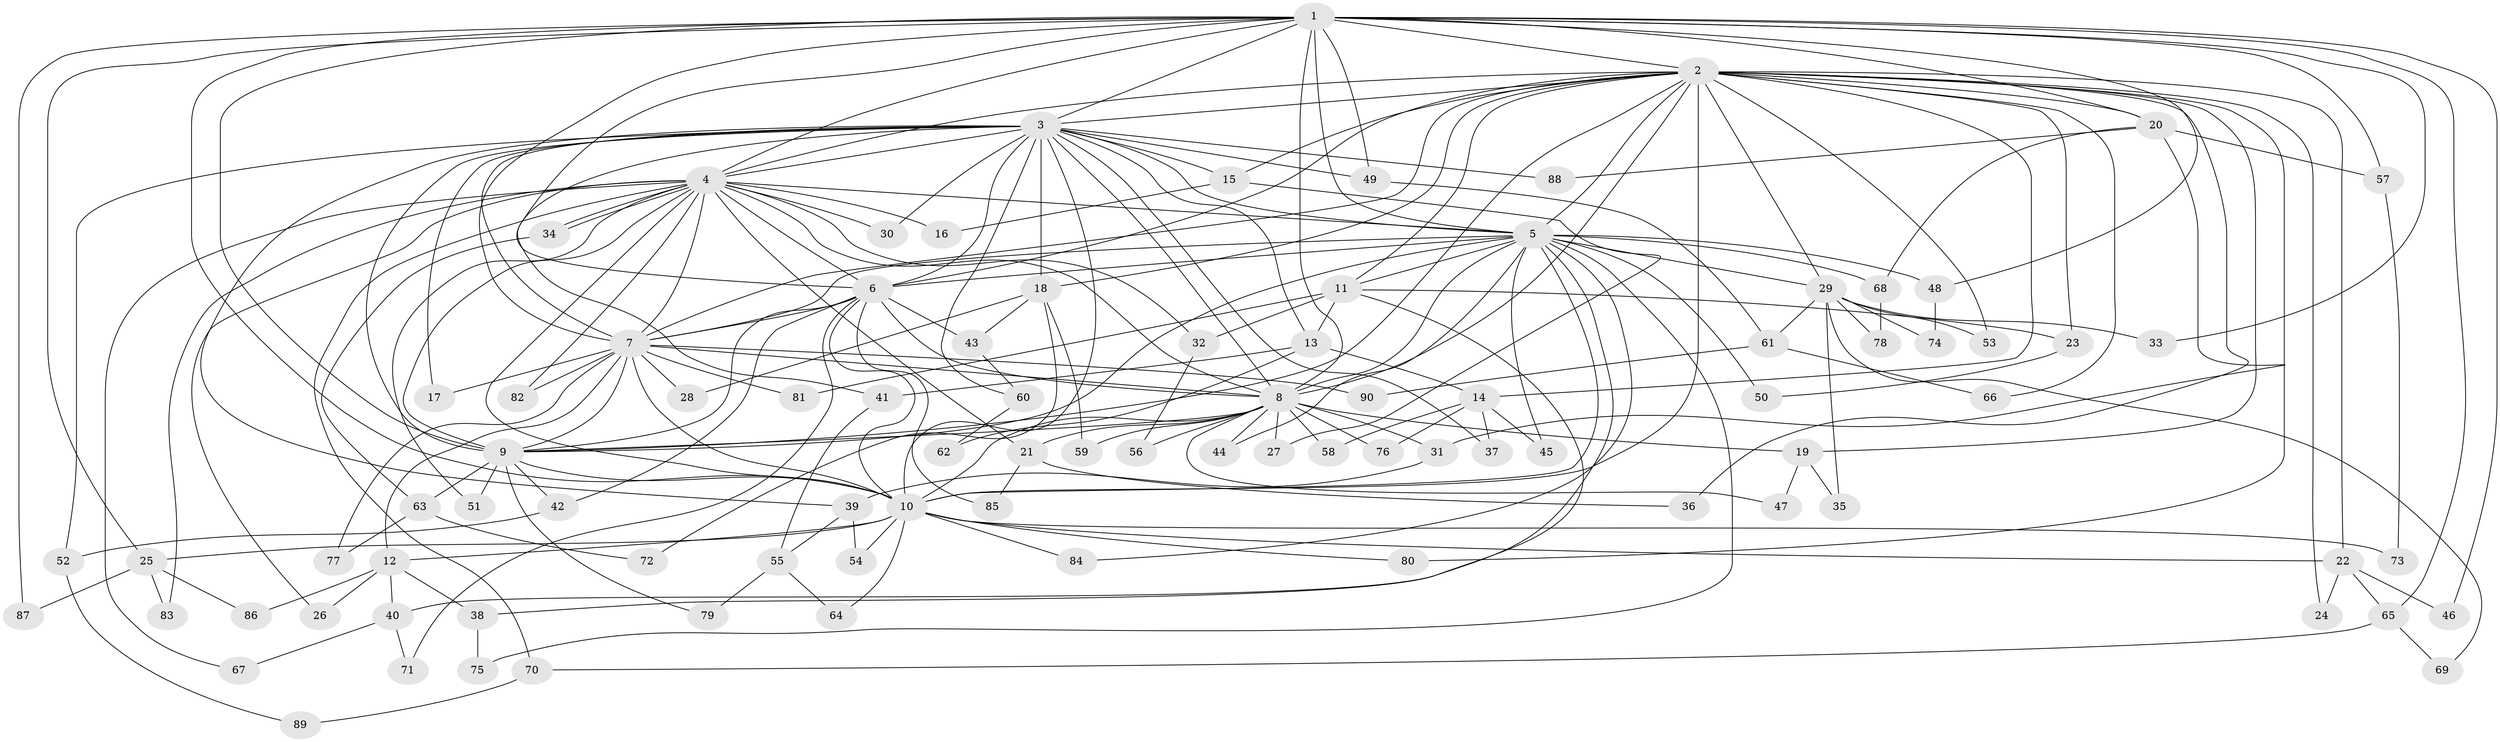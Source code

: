 // Generated by graph-tools (version 1.1) at 2025/14/03/09/25 04:14:01]
// undirected, 90 vertices, 205 edges
graph export_dot {
graph [start="1"]
  node [color=gray90,style=filled];
  1;
  2;
  3;
  4;
  5;
  6;
  7;
  8;
  9;
  10;
  11;
  12;
  13;
  14;
  15;
  16;
  17;
  18;
  19;
  20;
  21;
  22;
  23;
  24;
  25;
  26;
  27;
  28;
  29;
  30;
  31;
  32;
  33;
  34;
  35;
  36;
  37;
  38;
  39;
  40;
  41;
  42;
  43;
  44;
  45;
  46;
  47;
  48;
  49;
  50;
  51;
  52;
  53;
  54;
  55;
  56;
  57;
  58;
  59;
  60;
  61;
  62;
  63;
  64;
  65;
  66;
  67;
  68;
  69;
  70;
  71;
  72;
  73;
  74;
  75;
  76;
  77;
  78;
  79;
  80;
  81;
  82;
  83;
  84;
  85;
  86;
  87;
  88;
  89;
  90;
  1 -- 2;
  1 -- 3;
  1 -- 4;
  1 -- 5;
  1 -- 6;
  1 -- 7;
  1 -- 8;
  1 -- 9;
  1 -- 10;
  1 -- 20;
  1 -- 25;
  1 -- 33;
  1 -- 46;
  1 -- 48;
  1 -- 49;
  1 -- 57;
  1 -- 65;
  1 -- 87;
  2 -- 3;
  2 -- 4;
  2 -- 5;
  2 -- 6;
  2 -- 7;
  2 -- 8;
  2 -- 9;
  2 -- 10;
  2 -- 11;
  2 -- 14;
  2 -- 15;
  2 -- 18;
  2 -- 19;
  2 -- 20;
  2 -- 22;
  2 -- 23;
  2 -- 24;
  2 -- 29;
  2 -- 36;
  2 -- 53;
  2 -- 66;
  2 -- 80;
  3 -- 4;
  3 -- 5;
  3 -- 6;
  3 -- 7;
  3 -- 8;
  3 -- 9;
  3 -- 10;
  3 -- 13;
  3 -- 15;
  3 -- 17;
  3 -- 18;
  3 -- 30;
  3 -- 37;
  3 -- 39;
  3 -- 41;
  3 -- 49;
  3 -- 52;
  3 -- 60;
  3 -- 88;
  4 -- 5;
  4 -- 6;
  4 -- 7;
  4 -- 8;
  4 -- 9;
  4 -- 10;
  4 -- 16;
  4 -- 21;
  4 -- 26;
  4 -- 30;
  4 -- 32;
  4 -- 34;
  4 -- 34;
  4 -- 51;
  4 -- 67;
  4 -- 70;
  4 -- 82;
  4 -- 83;
  5 -- 6;
  5 -- 7;
  5 -- 8;
  5 -- 9;
  5 -- 10;
  5 -- 11;
  5 -- 29;
  5 -- 40;
  5 -- 44;
  5 -- 45;
  5 -- 48;
  5 -- 50;
  5 -- 68;
  5 -- 75;
  5 -- 84;
  6 -- 7;
  6 -- 8;
  6 -- 9;
  6 -- 10;
  6 -- 42;
  6 -- 43;
  6 -- 71;
  6 -- 85;
  7 -- 8;
  7 -- 9;
  7 -- 10;
  7 -- 12;
  7 -- 17;
  7 -- 28;
  7 -- 77;
  7 -- 81;
  7 -- 82;
  7 -- 90;
  8 -- 9;
  8 -- 10;
  8 -- 19;
  8 -- 21;
  8 -- 27;
  8 -- 31;
  8 -- 44;
  8 -- 47;
  8 -- 56;
  8 -- 58;
  8 -- 59;
  8 -- 76;
  9 -- 10;
  9 -- 42;
  9 -- 51;
  9 -- 63;
  9 -- 79;
  10 -- 12;
  10 -- 22;
  10 -- 25;
  10 -- 54;
  10 -- 64;
  10 -- 73;
  10 -- 80;
  10 -- 84;
  11 -- 13;
  11 -- 23;
  11 -- 32;
  11 -- 38;
  11 -- 81;
  12 -- 26;
  12 -- 38;
  12 -- 40;
  12 -- 86;
  13 -- 14;
  13 -- 41;
  13 -- 62;
  14 -- 37;
  14 -- 45;
  14 -- 58;
  14 -- 76;
  15 -- 16;
  15 -- 27;
  18 -- 28;
  18 -- 43;
  18 -- 59;
  18 -- 72;
  19 -- 35;
  19 -- 47;
  20 -- 31;
  20 -- 57;
  20 -- 68;
  20 -- 88;
  21 -- 36;
  21 -- 85;
  22 -- 24;
  22 -- 46;
  22 -- 65;
  23 -- 50;
  25 -- 83;
  25 -- 86;
  25 -- 87;
  29 -- 33;
  29 -- 35;
  29 -- 53;
  29 -- 61;
  29 -- 69;
  29 -- 74;
  29 -- 78;
  31 -- 39;
  32 -- 56;
  34 -- 63;
  38 -- 75;
  39 -- 54;
  39 -- 55;
  40 -- 67;
  40 -- 71;
  41 -- 55;
  42 -- 52;
  43 -- 60;
  48 -- 74;
  49 -- 61;
  52 -- 89;
  55 -- 64;
  55 -- 79;
  57 -- 73;
  60 -- 62;
  61 -- 66;
  61 -- 90;
  63 -- 72;
  63 -- 77;
  65 -- 69;
  65 -- 70;
  68 -- 78;
  70 -- 89;
}
